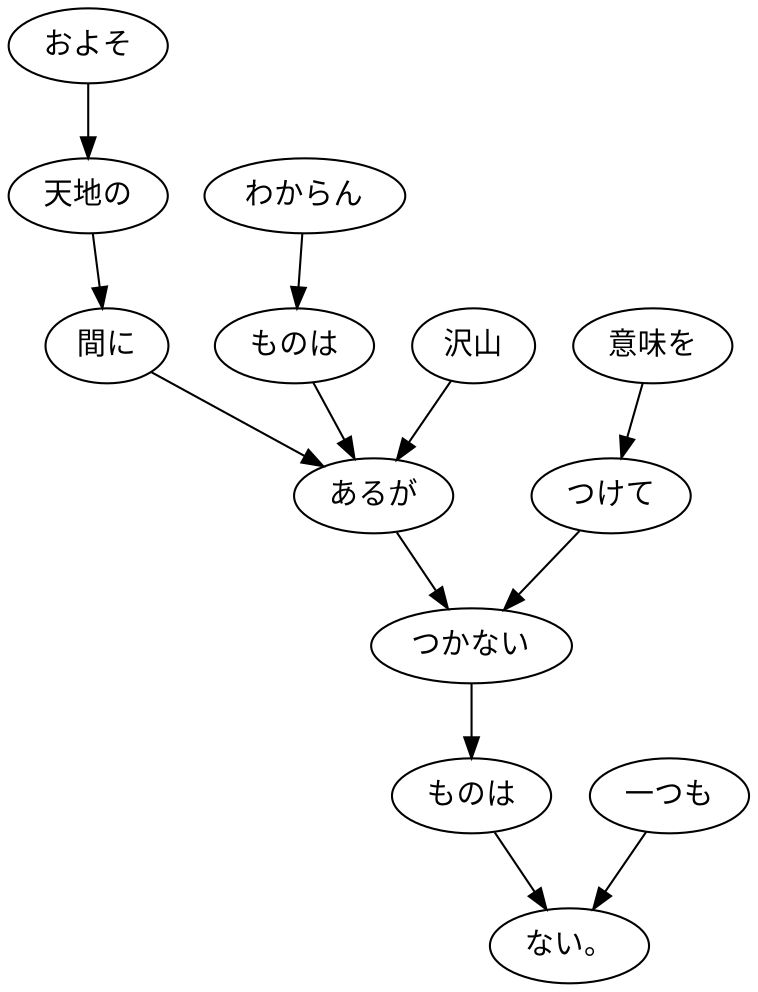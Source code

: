digraph graph5822 {
	node0 [label="およそ"];
	node1 [label="天地の"];
	node2 [label="間に"];
	node3 [label="わからん"];
	node4 [label="ものは"];
	node5 [label="沢山"];
	node6 [label="あるが"];
	node7 [label="意味を"];
	node8 [label="つけて"];
	node9 [label="つかない"];
	node10 [label="ものは"];
	node11 [label="一つも"];
	node12 [label="ない。"];
	node0 -> node1;
	node1 -> node2;
	node2 -> node6;
	node3 -> node4;
	node4 -> node6;
	node5 -> node6;
	node6 -> node9;
	node7 -> node8;
	node8 -> node9;
	node9 -> node10;
	node10 -> node12;
	node11 -> node12;
}
